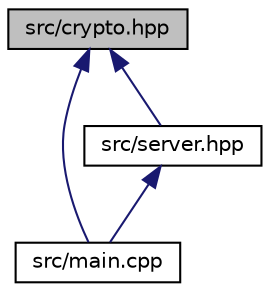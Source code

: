 digraph "src/crypto.hpp"
{
 // LATEX_PDF_SIZE
  edge [fontname="Helvetica",fontsize="10",labelfontname="Helvetica",labelfontsize="10"];
  node [fontname="Helvetica",fontsize="10",shape=record];
  Node1 [label="src/crypto.hpp",height=0.2,width=0.4,color="black", fillcolor="grey75", style="filled", fontcolor="black",tooltip="Функции для шифрования и хэширования данных"];
  Node1 -> Node2 [dir="back",color="midnightblue",fontsize="10",style="solid"];
  Node2 [label="src/main.cpp",height=0.2,width=0.4,color="black", fillcolor="white", style="filled",URL="$main_8cpp.html",tooltip=" "];
  Node1 -> Node3 [dir="back",color="midnightblue",fontsize="10",style="solid"];
  Node3 [label="src/server.hpp",height=0.2,width=0.4,color="black", fillcolor="white", style="filled",URL="$server_8hpp.html",tooltip="Класс server_service."];
  Node3 -> Node2 [dir="back",color="midnightblue",fontsize="10",style="solid"];
}
